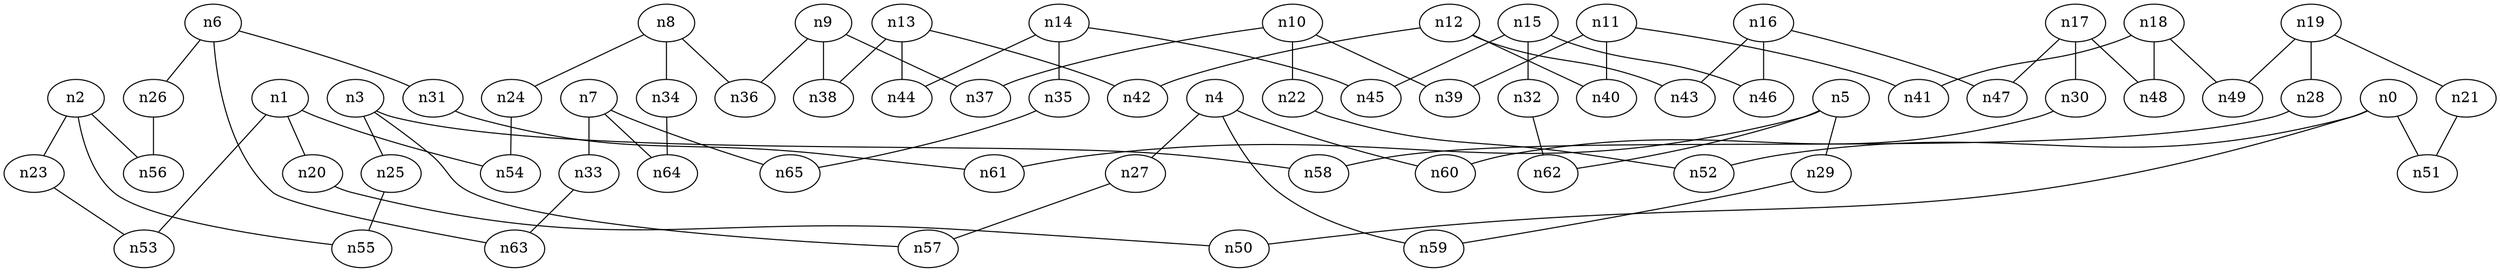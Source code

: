 strict graph "" {
	graph [edge_default="{}",
		node_default="{}"
	];
	node [label="\N"];
	n0	 [dim3pos="-0.0474086818269948,0.06587560670054123,-0.9967009688614045",
		pos="8.47778715842385,3.060341848418494"];
	n50	 [dim3pos="-0.12603391353342164,0.24820152237296564,-0.9604745998365559",
		pos="8.323840723380552,-22.273242730083957"];
	n0 -- n50	 [id=e0];
	n51	 [dim3pos="0.07464059314059932,-0.13981405041723477,-0.9873605284603727",
		pos="-4.222024691557067,3.3007541293919593"];
	n0 -- n51	 [id=e1];
	n52	 [dim3pos="-0.12213793648124717,0.10406767238334748,-0.9870421693305789",
		pos="2.4359094551724154,-15.869121029168312"];
	n0 -- n52	 [id=e2];
	n1	 [dim3pos="0.10436511916551133,-0.5564191252355382,0.8243213444850783",
		pos="-13.951755564124971,0.6017939544729393"];
	n20	 [dim3pos="-0.14915254895861355,0.43454457991733736,-0.888214233844298",
		pos="1.901435130625574,-16.185316071126117"];
	n1 -- n20	 [id=e30];
	n53	 [dim3pos="0.002871266838150245,0.3603813209716212,-0.9328006535811891",
		pos="-11.003541421040353,21.62245966249109"];
	n1 -- n53	 [id=e3];
	n54	 [dim3pos="0.3672086011072267,-0.6180492342725844,0.6951064575213971",
		pos="5.24848950697988,-11.764142260269026"];
	n1 -- n54	 [id=e4];
	n2	 [dim3pos="-0.03921949758355877,-0.3336042786927544,-0.9418970305968589",
		pos="1.4537705600338902,-15.365400827669585"];
	n23	 [dim3pos="0.0017484612414061273,0.020308721243854418,-0.9997922277777151",
		pos="14.051284607508885,21.970763314886593"];
	n2 -- n23	 [id=e33];
	n55	 [dim3pos="0.08877924191821371,0.21138125705816124,0.9733633496125375",
		pos="4.314764552024265,18.61823039566381"];
	n2 -- n55	 [id=e5];
	n56	 [dim3pos="0.005664931602031372,-0.605155811823229,-0.7960868997581314",
		pos="20.429713087354944,-15.057968392352784"];
	n2 -- n56	 [id=e6];
	n3	 [dim3pos="0.32768649774209513,0.3581872906698145,0.874255925916512",
		pos="3.97143151636401,18.342660586658393"];
	n25	 [dim3pos="-0.15447114613528046,-0.20394392357130398,-0.9667189566001047",
		pos="-5.360621812188981,-2.8828754174656006"];
	n3 -- n25	 [id=e35];
	n57	 [dim3pos="0.4052479723852069,0.23278157456449414,0.8840739897887243",
		pos="-2.620196160252666,5.796897843599061"];
	n3 -- n57	 [id=e7];
	n58	 [dim3pos="0.2693690285842384,0.5323277408077671,0.8025381628346919",
		pos="-2.0392491451254227,5.6439264804555815"];
	n3 -- n58	 [id=e8];
	n4	 [dim3pos="-0.6955818736558586,0.02615797123789947,-0.7179704851747893",
		pos="6.245597135619818,-2.3716785826033715"];
	n27	 [dim3pos="-0.5402556822442989,-0.12877943907844955,-0.8315886326023144",
		pos="6.517186202676129,28.86316823962058"];
	n4 -- n27	 [id=e37];
	n59	 [dim3pos="-0.5285899695363815,0.14729534373192074,-0.836000434103011",
		pos="-0.27176299111947444,-21.410305694545418"];
	n4 -- n59	 [id=e9];
	n60	 [dim3pos="0.852276519125709,-0.14568536773273244,0.5023947736347815",
		pos="2.972292211277171,17.805125831195262"];
	n4 -- n60	 [id=e10];
	n5	 [dim3pos="0.47379225498745126,-0.5188699894044078,0.7115439784084858",
		pos="-10.255555896799368,24.35363806483033"];
	n29	 [dim3pos="-0.4662581009339455,0.2923472215063943,-0.8349469955577791",
		pos="5.723143859844935,10.007537823207063"];
	n5 -- n29	 [id=e39];
	n61	 [dim3pos="-0.5776706894629033,0.6721193585080985,-0.4631977358041768",
		pos="5.422358889419627,10.513974332620174"];
	n5 -- n61	 [id=e11];
	n62	 [dim3pos="-0.24660881535151144,0.39107058318956134,-0.8867062034037545",
		pos="5.275004591941243,9.905402818379526"];
	n5 -- n62	 [id=e12];
	n6	 [dim3pos="-0.861850472461747,0.4013276293223034,0.3100804686851519",
		pos="5.847386692996021,30.160407880968936"];
	n26	 [dim3pos="0.20615386083469928,-0.8410783429381704,-0.5000877989946655",
		pos="1.8111641695832588,-2.094496486907018"];
	n6 -- n26	 [id=e36];
	n31	 [dim3pos="0.5052087192875171,-0.8576895339730476,0.09556575364095216",
		pos="2.103113935539712,23.65765672068823"];
	n6 -- n31	 [id=e41];
	n63	 [dim3pos="-0.8477319939968907,-0.046100837012668386,0.5284176181589587",
		pos="6.337513175663763,11.552309917187294"];
	n6 -- n63	 [id=e13];
	n7	 [dim3pos="0.23419434341910517,0.08425483682377927,-0.9685319468052113",
		pos="3.4869398357960932,-2.890059387328837"];
	n33	 [dim3pos="-0.55712886361875,-0.12582972791866803,0.8208375654749204",
		pos="6.5053123572256055,11.95845018931931"];
	n7 -- n33	 [id=e43];
	n64	 [dim3pos="-0.09259568825990948,-0.014264498845602233,-0.995601608369712",
		pos="3.2944425126148076,3.0477670736490987"];
	n7 -- n64	 [id=e14];
	n65	 [dim3pos="0.11569109312846616,0.08084555360101182,-0.9899896804682797",
		pos="-2.531668924910366,9.56639056854648"];
	n7 -- n65	 [id=e15];
	n8	 [dim3pos="0.6191474102122767,-0.12152309001034617,0.7758148123242867",
		pos="-0.19381117118750554,32.09871740729292"];
	n24	 [dim3pos="-0.6172872281256365,0.3885322654034923,-0.6841046387310925",
		pos="-3.703363315973763,-16.525384162042492"];
	n8 -- n24	 [id=e34];
	n34	 [dim3pos="-0.38149515376305126,0.005005615290745132,-0.9243572856157228",
		pos="3.1284723609401963,15.316514502660304"];
	n8 -- n34	 [id=e44];
	n36	 [dim3pos="-0.6954855138077287,-0.08483228507527171,-0.7135148095817685",
		pos="15.829339323166534,-10.201072237658034"];
	n8 -- n36	 [id=e16];
	n9	 [dim3pos="-0.4866169988874921,-0.1479600534037037,-0.8609946103144338",
		pos="9.719954013211986,21.45757422639943"];
	n9 -- n36	 [id=e46];
	n37	 [dim3pos="0.3207561930872454,0.02309908822766582,0.9468800857126674",
		pos="6.355075675145039,0.3274048855551404"];
	n9 -- n37	 [id=e17];
	n38	 [dim3pos="-0.40483630819946503,-0.2785402055317067,-0.8709322117511685",
		pos="10.027426252456058,-9.938478103774267"];
	n9 -- n38	 [id=e18];
	n10	 [dim3pos="0.06298264193474658,-0.009928071230848223,0.9979652399841162",
		pos="-12.722716002059121,18.913359533222334"];
	n22	 [dim3pos="-0.13314691960069364,0.06145359270670241,-0.9891892406128795",
		pos="-9.857192969791544,-15.855138636070057"];
	n10 -- n22	 [id=e32];
	n10 -- n37	 [id=e47];
	n39	 [dim3pos="-0.20860410829827467,0.01955260073617141,0.9778046951234861",
		pos="6.189727697619316,-0.21108244640967277"];
	n10 -- n39	 [id=e19];
	n11	 [dim3pos="-0.44720987350373675,-0.028715214370550406,0.893967989082621",
		pos="6.347306987438133,-13.031043978069695"];
	n11 -- n39	 [id=e49];
	n40	 [dim3pos="0.394047387600634,0.16508345033665753,-0.9041427490999748",
		pos="-2.7448633848298245,-8.983350545246987"];
	n11 -- n40	 [id=e20];
	n41	 [dim3pos="0.6849054511937941,-0.10520510307286848,-0.7209968163677648",
		pos="2.9891786247111667,3.907149200557569"];
	n11 -- n41	 [id=e21];
	n12	 [dim3pos="0.24867442185454805,0.20804698453813703,-0.9459796425610302",
		pos="-2.444915496627574,-2.811399212404386"];
	n12 -- n40	 [id=e50];
	n42	 [dim3pos="0.00518718845635669,0.004954953655983224,-0.9999742704240872",
		pos="16.470467429051013,9.431951479605882"];
	n12 -- n42	 [id=e22];
	n43	 [dim3pos="0.2765847135446252,0.41011514947518624,-0.8690836901037686",
		pos="10.402231806400767,3.6590420694709227"];
	n12 -- n43	 [id=e23];
	n13	 [dim3pos="-0.1849755832404514,-0.19307744503193,-0.963589712390495",
		pos="16.514788641881303,9.15409951736327"];
	n13 -- n38	 [id=e48];
	n13 -- n42	 [id=e52];
	n44	 [dim3pos="0.14118748789489968,0.275598844540294,0.950847711334461",
		pos="1.0973623804325543,0.3148342713099619"];
	n13 -- n44	 [id=e24];
	n14	 [dim3pos="-0.025505760495671277,-0.06698646765198747,-0.9974278266285971",
		pos="4.348578124947879,-9.49651744512325"];
	n35	 [dim3pos="-0.02266879119423092,-0.034627728905385714,0.9991431560575529",
		pos="7.274349547901398,12.524970944457007"];
	n14 -- n35	 [id=e45];
	n14 -- n44	 [id=e54];
	n45	 [dim3pos="0.0032494294721052653,0.04173173515423232,-0.9991235676777537",
		pos="-1.6485042448430165,-15.666092983153069"];
	n14 -- n45	 [id=e25];
	n15	 [dim3pos="-0.015839246594539787,0.2638930054485144,-0.9644218993483442",
		pos="4.772338530294209,-2.874044182259197"];
	n32	 [dim3pos="0.10761823936833194,-0.2964034330164849,0.9489801470269558",
		pos="-4.364109210267445,-0.32081050984600745"];
	n15 -- n32	 [id=e42];
	n15 -- n45	 [id=e55];
	n46	 [dim3pos="-0.03652975266538706,-0.4745862003474804,0.8794506896978062",
		pos="-4.789209304948058,18.353466524501332"];
	n15 -- n46	 [id=e26];
	n16	 [dim3pos="-0.20812045819463912,-0.614075882229616,0.7613124757579981",
		pos="7.52721466014479,24.42727984084694"];
	n16 -- n43	 [id=e53];
	n16 -- n46	 [id=e56];
	n47	 [dim3pos="0.24175528433224483,0.797594156360265,-0.5526282152020403",
		pos="4.4180854192292855,22.976430448587397"];
	n16 -- n47	 [id=e27];
	n17	 [dim3pos="0.3689163733005219,0.8882314785862246,-0.27376184898432976",
		pos="16.885101043226758,4.435086844523456"];
	n30	 [dim3pos="-0.788226884793019,0.5415635142795356,-0.2922453388690606",
		pos="5.681193052573902,16.982185758967642"];
	n17 -- n30	 [id=e40];
	n17 -- n47	 [id=e57];
	n48	 [dim3pos="-0.9538016165331326,0.010662401196059391,0.3002478800916296",
		pos="-0.011178380175248016,-1.2658438132170657"];
	n17 -- n48	 [id=e28];
	n18	 [dim3pos="-0.7798815360546654,0.32119994619884773,0.5372293591036077",
		pos="-0.39068625835260845,5.2795376957343105"];
	n18 -- n41	 [id=e51];
	n18 -- n48	 [id=e58];
	n49	 [dim3pos="0.48516723278644697,-0.6057423681606199,-0.6306258317302785",
		pos="2.2461141398809006,-2.253155668184289"];
	n18 -- n49	 [id=e29];
	n19	 [dim3pos="0.205676317684488,-0.6092983926393519,-0.7658020116654511",
		pos="-4.3868369746043125,16.406472040420688"];
	n21	 [dim3pos="-0.16803815881555723,0.38496311661817695,0.9075056892524132",
		pos="-1.159221700878775,5.84969614368488"];
	n19 -- n21	 [id=e31];
	n28	 [dim3pos="0.06405817151200638,0.6585838674307898,0.7497758599891319",
		pos="4.6154274538462525,-13.28944366494513"];
	n19 -- n28	 [id=e38];
	n19 -- n49	 [id=e59];
	n20 -- n50	 [id=e60];
	n21 -- n51	 [id=e61];
	n22 -- n52	 [id=e62];
	n23 -- n53	 [id=e63];
	n24 -- n54	 [id=e64];
	n25 -- n55	 [id=e65];
	n26 -- n56	 [id=e66];
	n27 -- n57	 [id=e67];
	n28 -- n58	 [id=e68];
	n29 -- n59	 [id=e69];
	n30 -- n60	 [id=e70];
	n31 -- n61	 [id=e71];
	n32 -- n62	 [id=e72];
	n33 -- n63	 [id=e73];
	n34 -- n64	 [id=e74];
	n35 -- n65	 [id=e75];
}
